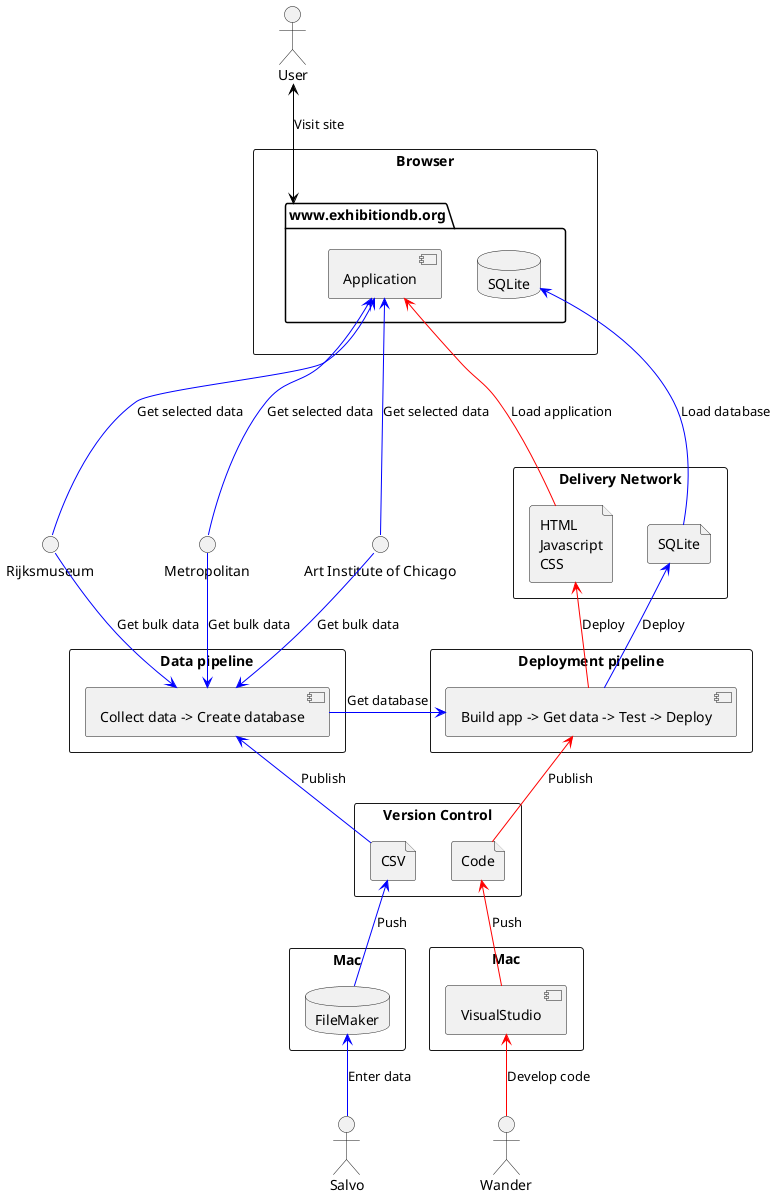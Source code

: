 @startuml Deployment

actor Wander as Developer
actor Salvo as Expert
actor User

rectangle Mac as DeveloperC {
  component VisualStudio
}

rectangle Mac as ExpertC {
  database FileMaker
}

rectangle Browser as UserC {
  package "www.exhibitiondb.org" as Site {
    component Application
    database SQLite as Database
  }
}

interface "Rijksmuseum" as Rijksmuseum
interface "Metropolitan" as Metropolitan
interface "Art Institute of Chicago" as Artic

rectangle "Version Control" as CodeGitHub {
  file CSV
  file Code
}

rectangle "Data pipeline" as DataPipeline {
  component "Collect data -> Create database" as DataGenerator 
}

rectangle "Deployment pipeline" as DeploymentPipeline {
  component "Build app -> Get data -> Test -> Deploy" as CodeGenerator 
}

rectangle "Delivery Network" as CDN {
  file "HTML\nJavascript\nCSS" as Storage
  file SQLite
}

FileMaker <-[#blue]- Expert : Enter data
VisualStudio <-[#red]- Developer : Develop code
User <-[#black]-> Site : Visit site

Code <-[#red]- VisualStudio : Push
CSV <-[#blue]- FileMaker : Push
Application <-[#red]-- Storage : Load application
Database <-[#blue]-- SQLite : Load database

Storage <-[#red]- CodeGenerator : Deploy
SQLite <-[#blue]- CodeGenerator : Deploy
DataGenerator -[#blue]> CodeGenerator : Get database
CodeGenerator <-[#red]- Code : Publish
DataGenerator <-[#blue]- CSV : Publish

Artic -[#blue]-> DataGenerator : Get bulk data
Application <-[#blue]-- Artic : Get selected data
Metropolitan -[#blue]-> DataGenerator : Get bulk data
Application <-[#blue]-- Metropolitan : Get selected data
Rijksmuseum -[#blue]-> DataGenerator : Get bulk data
Application <-[#blue]-- Rijksmuseum : Get selected data

@enduml
